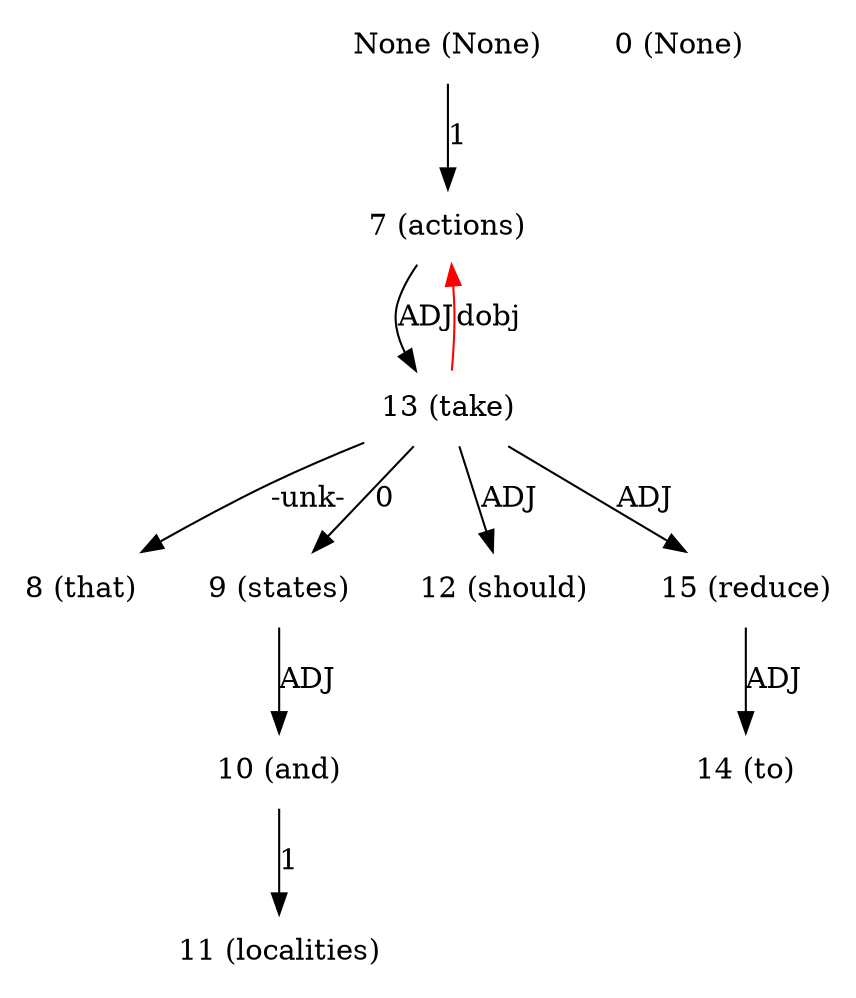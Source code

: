 digraph G{
edge [dir=forward]
node [shape=plaintext]

None [label="None (None)"]
None -> 7 [label="1"]
0 [label="0 (None)"]
7 [label="7 (actions)"]
7 -> 13 [label="ADJ"]
13 -> 7 [label="dobj", color="red"]
8 [label="8 (that)"]
9 [label="9 (states)"]
9 -> 10 [label="ADJ"]
10 [label="10 (and)"]
10 -> 11 [label="1"]
11 [label="11 (localities)"]
12 [label="12 (should)"]
13 [label="13 (take)"]
13 -> 8 [label="-unk-"]
13 -> 12 [label="ADJ"]
13 -> 15 [label="ADJ"]
13 -> 9 [label="0"]
14 [label="14 (to)"]
15 [label="15 (reduce)"]
15 -> 14 [label="ADJ"]
}
